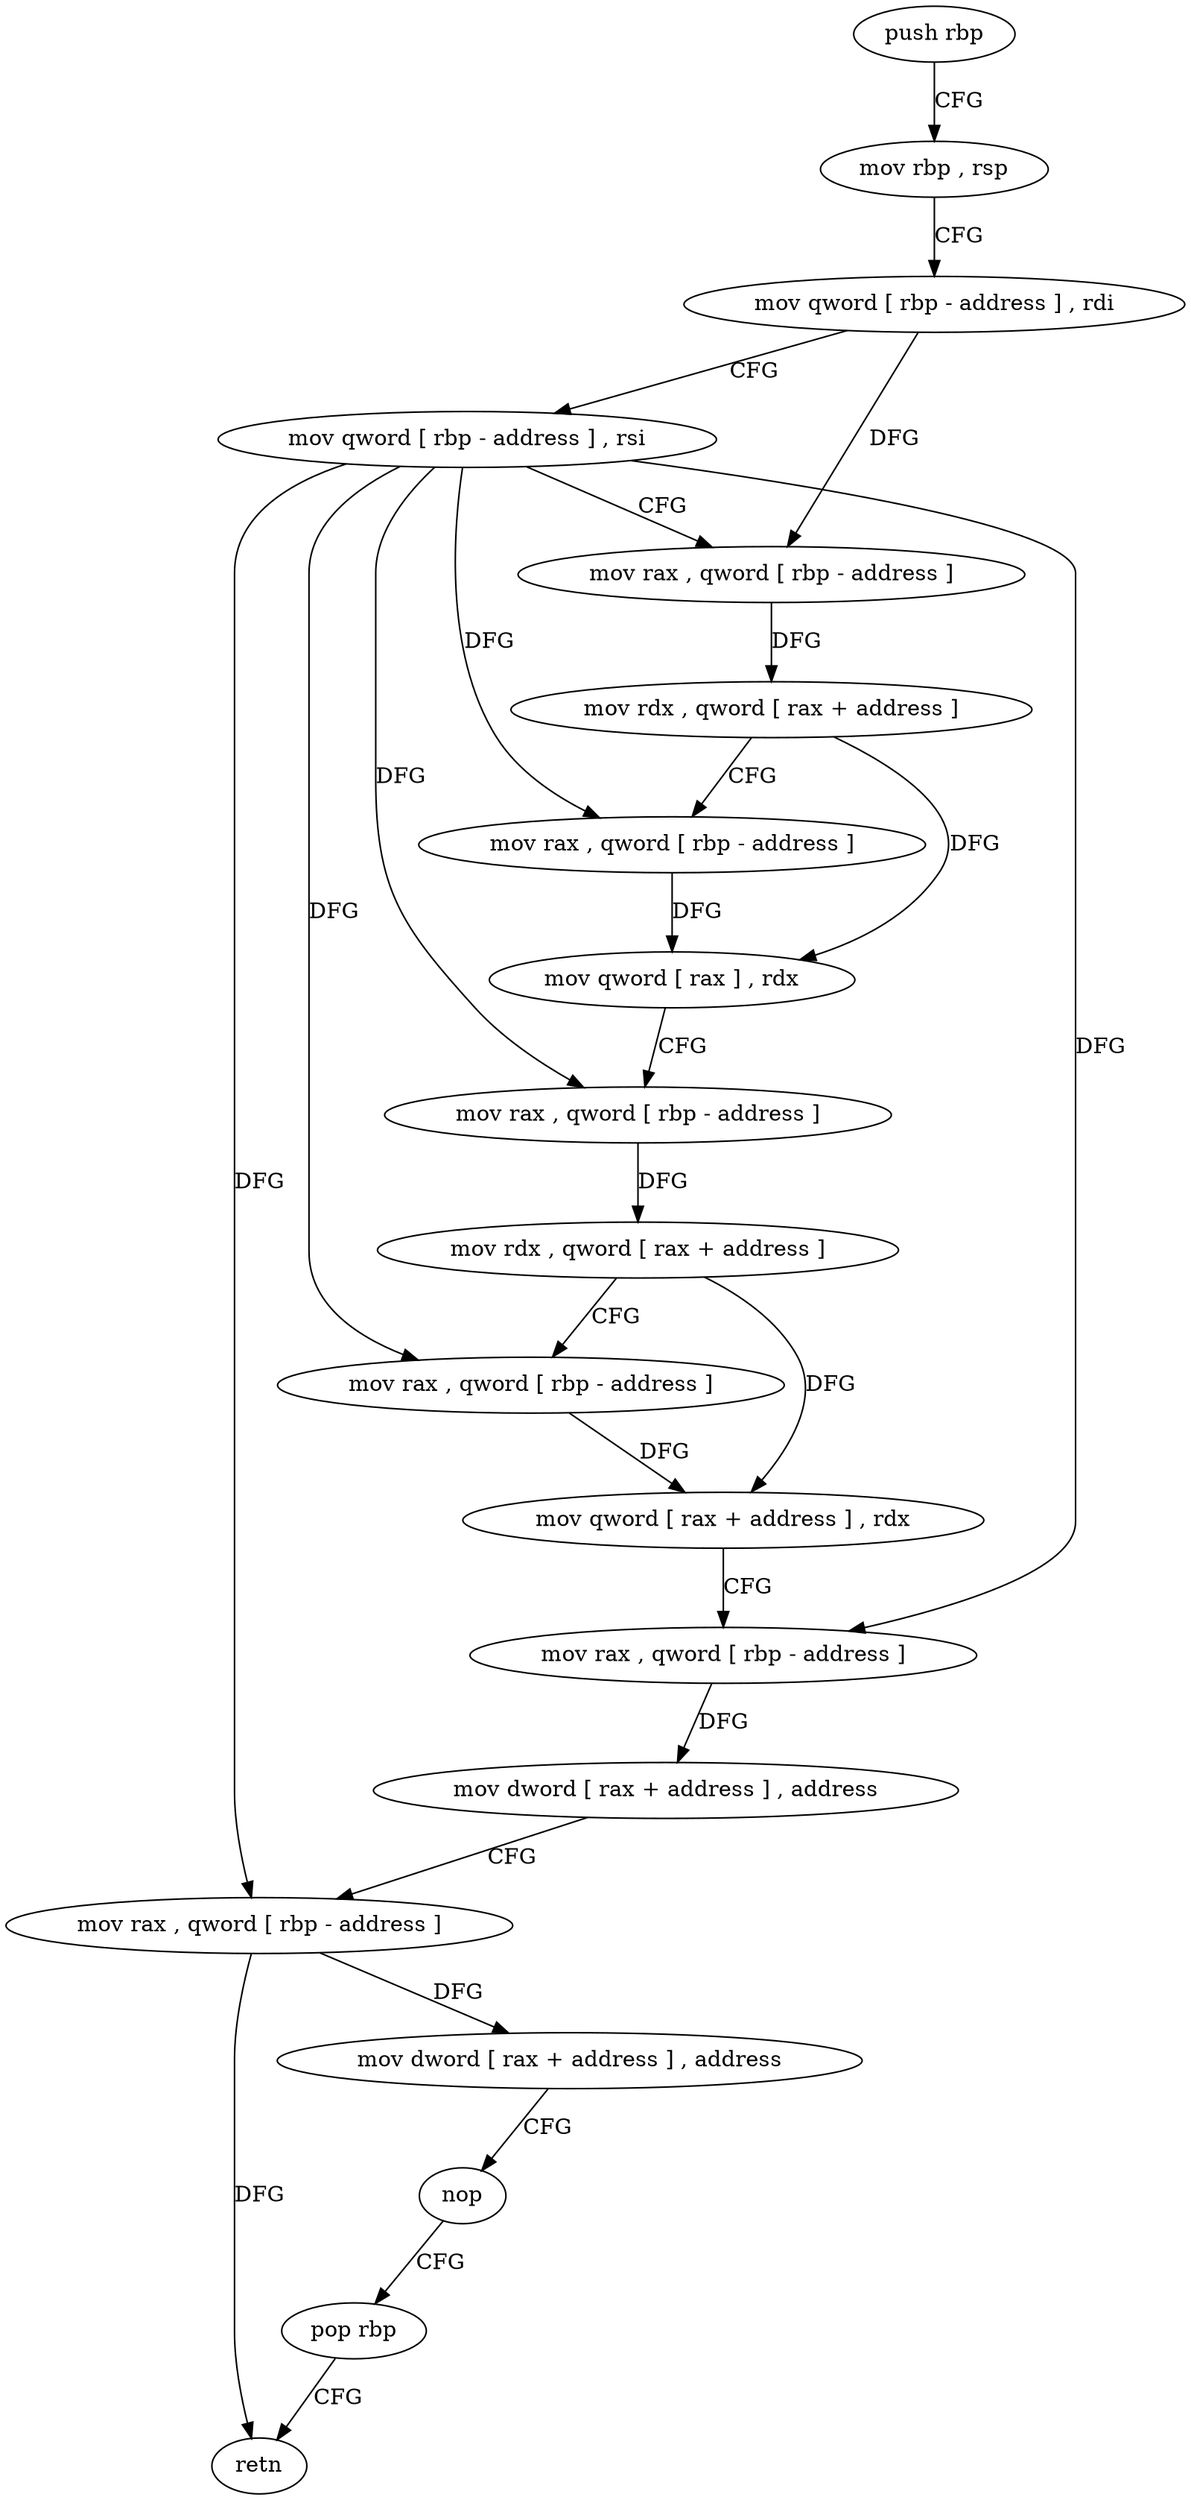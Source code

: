 digraph "func" {
"4278766" [label = "push rbp" ]
"4278767" [label = "mov rbp , rsp" ]
"4278770" [label = "mov qword [ rbp - address ] , rdi" ]
"4278774" [label = "mov qword [ rbp - address ] , rsi" ]
"4278778" [label = "mov rax , qword [ rbp - address ]" ]
"4278782" [label = "mov rdx , qword [ rax + address ]" ]
"4278786" [label = "mov rax , qword [ rbp - address ]" ]
"4278790" [label = "mov qword [ rax ] , rdx" ]
"4278793" [label = "mov rax , qword [ rbp - address ]" ]
"4278797" [label = "mov rdx , qword [ rax + address ]" ]
"4278801" [label = "mov rax , qword [ rbp - address ]" ]
"4278805" [label = "mov qword [ rax + address ] , rdx" ]
"4278809" [label = "mov rax , qword [ rbp - address ]" ]
"4278813" [label = "mov dword [ rax + address ] , address" ]
"4278820" [label = "mov rax , qword [ rbp - address ]" ]
"4278824" [label = "mov dword [ rax + address ] , address" ]
"4278831" [label = "nop" ]
"4278832" [label = "pop rbp" ]
"4278833" [label = "retn" ]
"4278766" -> "4278767" [ label = "CFG" ]
"4278767" -> "4278770" [ label = "CFG" ]
"4278770" -> "4278774" [ label = "CFG" ]
"4278770" -> "4278778" [ label = "DFG" ]
"4278774" -> "4278778" [ label = "CFG" ]
"4278774" -> "4278786" [ label = "DFG" ]
"4278774" -> "4278793" [ label = "DFG" ]
"4278774" -> "4278801" [ label = "DFG" ]
"4278774" -> "4278809" [ label = "DFG" ]
"4278774" -> "4278820" [ label = "DFG" ]
"4278778" -> "4278782" [ label = "DFG" ]
"4278782" -> "4278786" [ label = "CFG" ]
"4278782" -> "4278790" [ label = "DFG" ]
"4278786" -> "4278790" [ label = "DFG" ]
"4278790" -> "4278793" [ label = "CFG" ]
"4278793" -> "4278797" [ label = "DFG" ]
"4278797" -> "4278801" [ label = "CFG" ]
"4278797" -> "4278805" [ label = "DFG" ]
"4278801" -> "4278805" [ label = "DFG" ]
"4278805" -> "4278809" [ label = "CFG" ]
"4278809" -> "4278813" [ label = "DFG" ]
"4278813" -> "4278820" [ label = "CFG" ]
"4278820" -> "4278824" [ label = "DFG" ]
"4278820" -> "4278833" [ label = "DFG" ]
"4278824" -> "4278831" [ label = "CFG" ]
"4278831" -> "4278832" [ label = "CFG" ]
"4278832" -> "4278833" [ label = "CFG" ]
}
